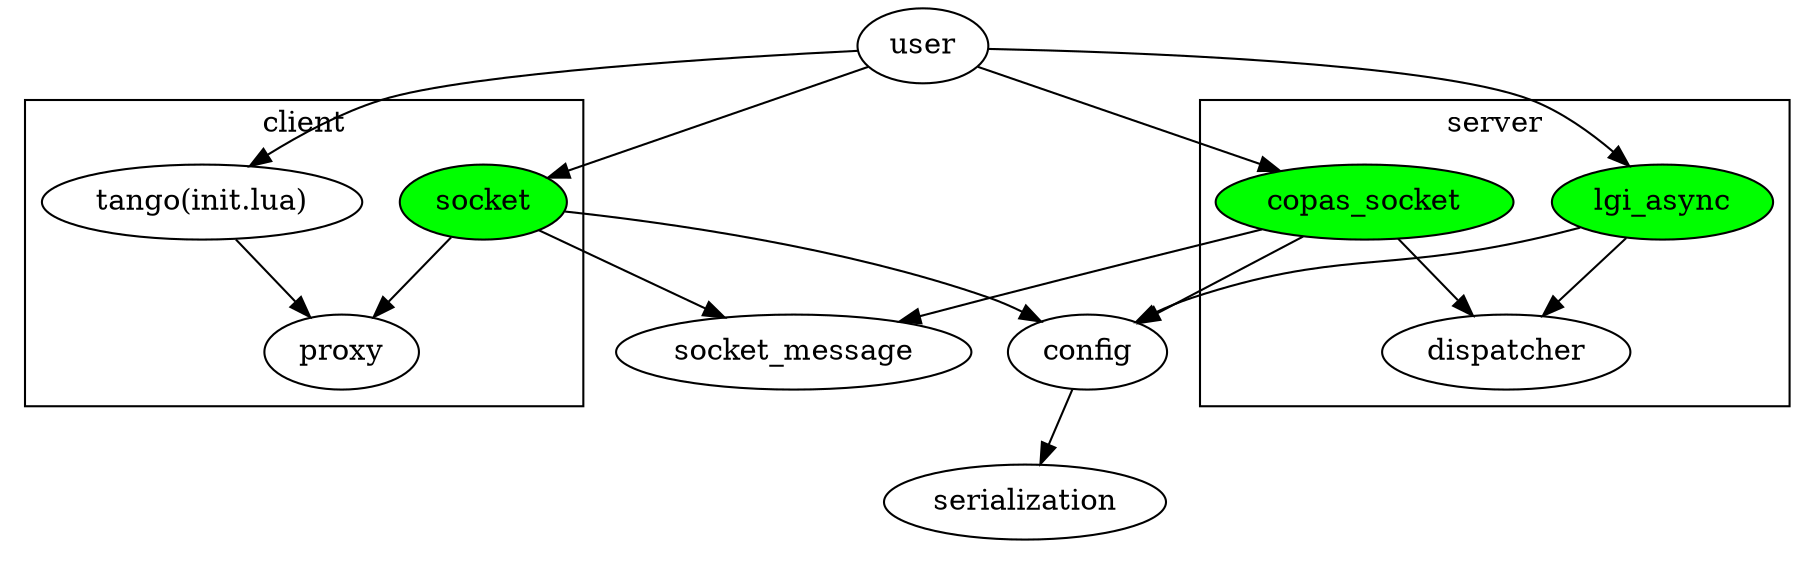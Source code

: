 digraph {
	dispatcher
	config ->
// utils
	serialization
	socket_message
	subgraph cluster_dangling {
		style=invis
		config
		socket_message
		serialization
	}

	subgraph cluster_client {
		label = "client"
		tango [ label="tango(init.lua)" ]
		tango -> proxy
		socket [fillcolor=Green,style=filled]
		socket -> config
		socket -> proxy
		socket -> socket_message
	}
	subgraph cluster_server {
		label = "server"
		lgi_async [fillcolor=Green,style=filled]
		lgi_async -> config
		lgi_async -> dispatcher
		copas_socket  [fillcolor=Green,style=filled]
		copas_socket -> config
		copas_socket -> dispatcher
		copas_socket -> socket_message
	}
	user -> socket
	user -> tango
	user -> lgi_async
	user -> copas_socket

	edge [style=invis]
// 
}
